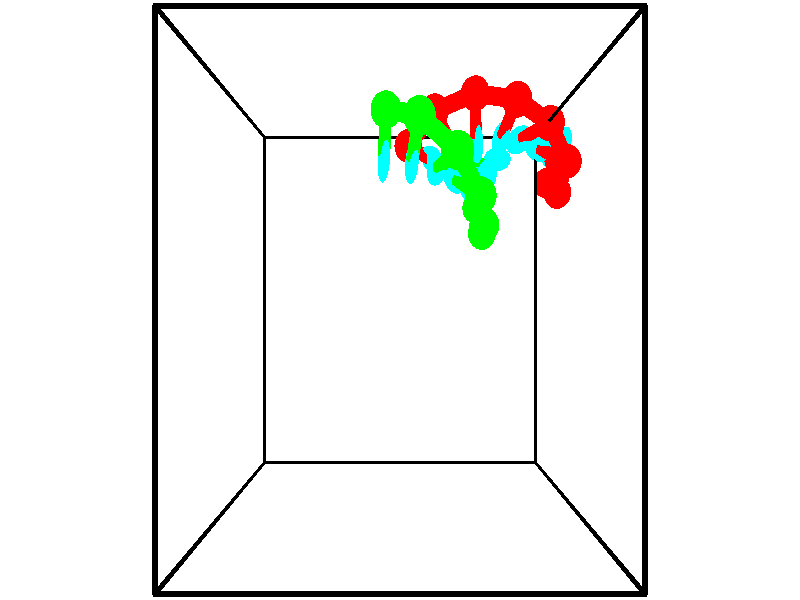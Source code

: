 // switches for output
#declare DRAW_BASES = 1; // possible values are 0, 1; only relevant for DNA ribbons
#declare DRAW_BASES_TYPE = 3; // possible values are 1, 2, 3; only relevant for DNA ribbons
#declare DRAW_FOG = 0; // set to 1 to enable fog

#include "colors.inc"

#include "transforms.inc"
background { rgb <1, 1, 1>}

#default {
   normal{
       ripples 0.25
       frequency 0.20
       turbulence 0.2
       lambda 5
   }
	finish {
		phong 0.1
		phong_size 40.
	}
}

// original window dimensions: 1024x640


// camera settings

camera {
	sky <-0, 1, 0>
	up <-0, 1, 0>
	right 1.6 * <1, 0, 0>
	location <2.5, 2.5, 11.1562>
	look_at <2.5, 2.5, 2.5>
	direction <0, 0, -8.6562>
	angle 67.0682
}


# declare cpy_camera_pos = <2.5, 2.5, 11.1562>;
# if (DRAW_FOG = 1)
fog {
	fog_type 2
	up vnormalize(cpy_camera_pos)
	color rgbt<1,1,1,0.3>
	distance 1e-5
	fog_alt 3e-3
	fog_offset 4
}
# end


// LIGHTS

# declare lum = 6;
global_settings {
	ambient_light rgb lum * <0.05, 0.05, 0.05>
	max_trace_level 15
}# declare cpy_direct_light_amount = 0.25;
light_source
{	1000 * <-1, -1, 1>,
	rgb lum * cpy_direct_light_amount
	parallel
}

light_source
{	1000 * <1, 1, -1>,
	rgb lum * cpy_direct_light_amount
	parallel
}

// strand 0

// nucleotide -1

// particle -1
sphere {
	<5.408115, 4.434073, -0.831866> 0.250000
	pigment { color rgbt <1,0,0,0> }
	no_shadow
}
cylinder {
	<5.523373, 4.751160, -0.616989>,  <5.592527, 4.941411, -0.488063>, 0.100000
	pigment { color rgbt <1,0,0,0> }
	no_shadow
}
cylinder {
	<5.523373, 4.751160, -0.616989>,  <5.408115, 4.434073, -0.831866>, 0.100000
	pigment { color rgbt <1,0,0,0> }
	no_shadow
}

// particle -1
sphere {
	<5.523373, 4.751160, -0.616989> 0.100000
	pigment { color rgbt <1,0,0,0> }
	no_shadow
}
sphere {
	0, 1
	scale<0.080000,0.200000,0.300000>
	matrix <-0.820660, -0.084652, 0.565112,
		0.493448, -0.603684, 0.626158,
		0.288143, 0.792716, 0.537191,
		5.609816, 4.988975, -0.455832>
	pigment { color rgbt <0,1,1,0> }
	no_shadow
}
cylinder {
	<5.444553, 4.174750, -0.143938>,  <5.408115, 4.434073, -0.831866>, 0.130000
	pigment { color rgbt <1,0,0,0> }
	no_shadow
}

// nucleotide -1

// particle -1
sphere {
	<5.444553, 4.174750, -0.143938> 0.250000
	pigment { color rgbt <1,0,0,0> }
	no_shadow
}
cylinder {
	<5.351986, 4.560986, -0.191410>,  <5.296446, 4.792727, -0.219893>, 0.100000
	pigment { color rgbt <1,0,0,0> }
	no_shadow
}
cylinder {
	<5.351986, 4.560986, -0.191410>,  <5.444553, 4.174750, -0.143938>, 0.100000
	pigment { color rgbt <1,0,0,0> }
	no_shadow
}

// particle -1
sphere {
	<5.351986, 4.560986, -0.191410> 0.100000
	pigment { color rgbt <1,0,0,0> }
	no_shadow
}
sphere {
	0, 1
	scale<0.080000,0.200000,0.300000>
	matrix <-0.838587, -0.136148, 0.527480,
		0.493170, 0.221591, 0.841237,
		-0.231417, 0.965589, -0.118679,
		5.282561, 4.850662, -0.227014>
	pigment { color rgbt <0,1,1,0> }
	no_shadow
}
cylinder {
	<5.441235, 4.532242, 0.521435>,  <5.444553, 4.174750, -0.143938>, 0.130000
	pigment { color rgbt <1,0,0,0> }
	no_shadow
}

// nucleotide -1

// particle -1
sphere {
	<5.441235, 4.532242, 0.521435> 0.250000
	pigment { color rgbt <1,0,0,0> }
	no_shadow
}
cylinder {
	<5.203255, 4.703617, 0.249413>,  <5.060467, 4.806442, 0.086199>, 0.100000
	pigment { color rgbt <1,0,0,0> }
	no_shadow
}
cylinder {
	<5.203255, 4.703617, 0.249413>,  <5.441235, 4.532242, 0.521435>, 0.100000
	pigment { color rgbt <1,0,0,0> }
	no_shadow
}

// particle -1
sphere {
	<5.203255, 4.703617, 0.249413> 0.100000
	pigment { color rgbt <1,0,0,0> }
	no_shadow
}
sphere {
	0, 1
	scale<0.080000,0.200000,0.300000>
	matrix <-0.789124, -0.150608, 0.595484,
		0.152705, 0.890932, 0.427693,
		-0.594949, 0.428436, -0.680057,
		5.024770, 4.832148, 0.045395>
	pigment { color rgbt <0,1,1,0> }
	no_shadow
}
cylinder {
	<5.056890, 5.016212, 0.848576>,  <5.441235, 4.532242, 0.521435>, 0.130000
	pigment { color rgbt <1,0,0,0> }
	no_shadow
}

// nucleotide -1

// particle -1
sphere {
	<5.056890, 5.016212, 0.848576> 0.250000
	pigment { color rgbt <1,0,0,0> }
	no_shadow
}
cylinder {
	<4.818066, 4.948483, 0.534927>,  <4.674771, 4.907845, 0.346738>, 0.100000
	pigment { color rgbt <1,0,0,0> }
	no_shadow
}
cylinder {
	<4.818066, 4.948483, 0.534927>,  <5.056890, 5.016212, 0.848576>, 0.100000
	pigment { color rgbt <1,0,0,0> }
	no_shadow
}

// particle -1
sphere {
	<4.818066, 4.948483, 0.534927> 0.100000
	pigment { color rgbt <1,0,0,0> }
	no_shadow
}
sphere {
	0, 1
	scale<0.080000,0.200000,0.300000>
	matrix <-0.787455, -0.062809, 0.613164,
		-0.153073, 0.983557, -0.095834,
		-0.597062, -0.169324, -0.784121,
		4.638947, 4.897686, 0.299691>
	pigment { color rgbt <0,1,1,0> }
	no_shadow
}
cylinder {
	<4.477324, 5.321844, 0.970349>,  <5.056890, 5.016212, 0.848576>, 0.130000
	pigment { color rgbt <1,0,0,0> }
	no_shadow
}

// nucleotide -1

// particle -1
sphere {
	<4.477324, 5.321844, 0.970349> 0.250000
	pigment { color rgbt <1,0,0,0> }
	no_shadow
}
cylinder {
	<4.366226, 5.059669, 0.689419>,  <4.299567, 4.902365, 0.520861>, 0.100000
	pigment { color rgbt <1,0,0,0> }
	no_shadow
}
cylinder {
	<4.366226, 5.059669, 0.689419>,  <4.477324, 5.321844, 0.970349>, 0.100000
	pigment { color rgbt <1,0,0,0> }
	no_shadow
}

// particle -1
sphere {
	<4.366226, 5.059669, 0.689419> 0.100000
	pigment { color rgbt <1,0,0,0> }
	no_shadow
}
sphere {
	0, 1
	scale<0.080000,0.200000,0.300000>
	matrix <-0.870557, -0.137395, 0.472496,
		-0.406187, 0.742648, -0.532434,
		-0.277745, -0.655436, -0.702325,
		4.282903, 4.863039, 0.478721>
	pigment { color rgbt <0,1,1,0> }
	no_shadow
}
cylinder {
	<3.803283, 5.485253, 0.688577>,  <4.477324, 5.321844, 0.970349>, 0.130000
	pigment { color rgbt <1,0,0,0> }
	no_shadow
}

// nucleotide -1

// particle -1
sphere {
	<3.803283, 5.485253, 0.688577> 0.250000
	pigment { color rgbt <1,0,0,0> }
	no_shadow
}
cylinder {
	<3.826859, 5.100739, 0.580906>,  <3.841004, 4.870030, 0.516303>, 0.100000
	pigment { color rgbt <1,0,0,0> }
	no_shadow
}
cylinder {
	<3.826859, 5.100739, 0.580906>,  <3.803283, 5.485253, 0.688577>, 0.100000
	pigment { color rgbt <1,0,0,0> }
	no_shadow
}

// particle -1
sphere {
	<3.826859, 5.100739, 0.580906> 0.100000
	pigment { color rgbt <1,0,0,0> }
	no_shadow
}
sphere {
	0, 1
	scale<0.080000,0.200000,0.300000>
	matrix <-0.907758, -0.163799, 0.386194,
		-0.415334, 0.221586, -0.882268,
		0.058940, -0.961286, -0.269178,
		3.844540, 4.812353, 0.500153>
	pigment { color rgbt <0,1,1,0> }
	no_shadow
}
cylinder {
	<3.117858, 5.292878, 0.458089>,  <3.803283, 5.485253, 0.688577>, 0.130000
	pigment { color rgbt <1,0,0,0> }
	no_shadow
}

// nucleotide -1

// particle -1
sphere {
	<3.117858, 5.292878, 0.458089> 0.250000
	pigment { color rgbt <1,0,0,0> }
	no_shadow
}
cylinder {
	<3.298210, 4.950424, 0.559078>,  <3.406421, 4.744952, 0.619672>, 0.100000
	pigment { color rgbt <1,0,0,0> }
	no_shadow
}
cylinder {
	<3.298210, 4.950424, 0.559078>,  <3.117858, 5.292878, 0.458089>, 0.100000
	pigment { color rgbt <1,0,0,0> }
	no_shadow
}

// particle -1
sphere {
	<3.298210, 4.950424, 0.559078> 0.100000
	pigment { color rgbt <1,0,0,0> }
	no_shadow
}
sphere {
	0, 1
	scale<0.080000,0.200000,0.300000>
	matrix <-0.822881, -0.289112, 0.489163,
		-0.345796, -0.428309, -0.834851,
		0.450878, -0.856134, 0.252473,
		3.433474, 4.693584, 0.634820>
	pigment { color rgbt <0,1,1,0> }
	no_shadow
}
cylinder {
	<2.650284, 4.820344, 0.234540>,  <3.117858, 5.292878, 0.458089>, 0.130000
	pigment { color rgbt <1,0,0,0> }
	no_shadow
}

// nucleotide -1

// particle -1
sphere {
	<2.650284, 4.820344, 0.234540> 0.250000
	pigment { color rgbt <1,0,0,0> }
	no_shadow
}
cylinder {
	<2.887302, 4.645950, 0.505482>,  <3.029513, 4.541314, 0.668047>, 0.100000
	pigment { color rgbt <1,0,0,0> }
	no_shadow
}
cylinder {
	<2.887302, 4.645950, 0.505482>,  <2.650284, 4.820344, 0.234540>, 0.100000
	pigment { color rgbt <1,0,0,0> }
	no_shadow
}

// particle -1
sphere {
	<2.887302, 4.645950, 0.505482> 0.100000
	pigment { color rgbt <1,0,0,0> }
	no_shadow
}
sphere {
	0, 1
	scale<0.080000,0.200000,0.300000>
	matrix <-0.803782, -0.264524, 0.532880,
		-0.053151, -0.860201, -0.507178,
		0.592545, -0.435984, 0.677354,
		3.065066, 4.515155, 0.708688>
	pigment { color rgbt <0,1,1,0> }
	no_shadow
}
// strand 1

// nucleotide -1

// particle -1
sphere {
	<2.272837, 5.068092, 1.385098> 0.250000
	pigment { color rgbt <0,1,0,0> }
	no_shadow
}
cylinder {
	<2.253578, 4.669910, 1.417971>,  <2.242023, 4.431002, 1.437694>, 0.100000
	pigment { color rgbt <0,1,0,0> }
	no_shadow
}
cylinder {
	<2.253578, 4.669910, 1.417971>,  <2.272837, 5.068092, 1.385098>, 0.100000
	pigment { color rgbt <0,1,0,0> }
	no_shadow
}

// particle -1
sphere {
	<2.253578, 4.669910, 1.417971> 0.100000
	pigment { color rgbt <0,1,0,0> }
	no_shadow
}
sphere {
	0, 1
	scale<0.080000,0.200000,0.300000>
	matrix <0.938404, -0.073267, -0.337684,
		0.342170, 0.060860, 0.937665,
		-0.048148, -0.995454, 0.082181,
		2.239134, 4.371274, 1.442625>
	pigment { color rgbt <0,1,1,0> }
	no_shadow
}
cylinder {
	<2.797202, 4.849366, 1.934025>,  <2.272837, 5.068092, 1.385098>, 0.130000
	pigment { color rgbt <0,1,0,0> }
	no_shadow
}

// nucleotide -1

// particle -1
sphere {
	<2.797202, 4.849366, 1.934025> 0.250000
	pigment { color rgbt <0,1,0,0> }
	no_shadow
}
cylinder {
	<2.734581, 4.550076, 1.676142>,  <2.697008, 4.370501, 1.521412>, 0.100000
	pigment { color rgbt <0,1,0,0> }
	no_shadow
}
cylinder {
	<2.734581, 4.550076, 1.676142>,  <2.797202, 4.849366, 1.934025>, 0.100000
	pigment { color rgbt <0,1,0,0> }
	no_shadow
}

// particle -1
sphere {
	<2.734581, 4.550076, 1.676142> 0.100000
	pigment { color rgbt <0,1,0,0> }
	no_shadow
}
sphere {
	0, 1
	scale<0.080000,0.200000,0.300000>
	matrix <0.937985, 0.091794, -0.334302,
		0.309314, -0.657062, 0.687455,
		-0.156552, -0.748227, -0.644708,
		2.687615, 4.325607, 1.482729>
	pigment { color rgbt <0,1,1,0> }
	no_shadow
}
cylinder {
	<3.376487, 4.396637, 1.991762>,  <2.797202, 4.849366, 1.934025>, 0.130000
	pigment { color rgbt <0,1,0,0> }
	no_shadow
}

// nucleotide -1

// particle -1
sphere {
	<3.376487, 4.396637, 1.991762> 0.250000
	pigment { color rgbt <0,1,0,0> }
	no_shadow
}
cylinder {
	<3.213722, 4.319355, 1.634642>,  <3.116063, 4.272985, 1.420369>, 0.100000
	pigment { color rgbt <0,1,0,0> }
	no_shadow
}
cylinder {
	<3.213722, 4.319355, 1.634642>,  <3.376487, 4.396637, 1.991762>, 0.100000
	pigment { color rgbt <0,1,0,0> }
	no_shadow
}

// particle -1
sphere {
	<3.213722, 4.319355, 1.634642> 0.100000
	pigment { color rgbt <0,1,0,0> }
	no_shadow
}
sphere {
	0, 1
	scale<0.080000,0.200000,0.300000>
	matrix <0.886973, 0.150116, -0.436742,
		0.218405, -0.969606, 0.110285,
		-0.406912, -0.193206, -0.892801,
		3.091649, 4.261393, 1.366801>
	pigment { color rgbt <0,1,1,0> }
	no_shadow
}
cylinder {
	<3.773855, 3.875168, 1.617787>,  <3.376487, 4.396637, 1.991762>, 0.130000
	pigment { color rgbt <0,1,0,0> }
	no_shadow
}

// nucleotide -1

// particle -1
sphere {
	<3.773855, 3.875168, 1.617787> 0.250000
	pigment { color rgbt <0,1,0,0> }
	no_shadow
}
cylinder {
	<3.564339, 4.055069, 1.328411>,  <3.438629, 4.163010, 1.154786>, 0.100000
	pigment { color rgbt <0,1,0,0> }
	no_shadow
}
cylinder {
	<3.564339, 4.055069, 1.328411>,  <3.773855, 3.875168, 1.617787>, 0.100000
	pigment { color rgbt <0,1,0,0> }
	no_shadow
}

// particle -1
sphere {
	<3.564339, 4.055069, 1.328411> 0.100000
	pigment { color rgbt <0,1,0,0> }
	no_shadow
}
sphere {
	0, 1
	scale<0.080000,0.200000,0.300000>
	matrix <0.835562, 0.106002, -0.539072,
		-0.165764, -0.886840, -0.431320,
		-0.523791, 0.449753, -0.723439,
		3.407201, 4.189995, 1.111379>
	pigment { color rgbt <0,1,1,0> }
	no_shadow
}
cylinder {
	<3.923170, 3.551687, 0.964804>,  <3.773855, 3.875168, 1.617787>, 0.130000
	pigment { color rgbt <0,1,0,0> }
	no_shadow
}

// nucleotide -1

// particle -1
sphere {
	<3.923170, 3.551687, 0.964804> 0.250000
	pigment { color rgbt <0,1,0,0> }
	no_shadow
}
cylinder {
	<3.772377, 3.899441, 0.837021>,  <3.681901, 4.108093, 0.760351>, 0.100000
	pigment { color rgbt <0,1,0,0> }
	no_shadow
}
cylinder {
	<3.772377, 3.899441, 0.837021>,  <3.923170, 3.551687, 0.964804>, 0.100000
	pigment { color rgbt <0,1,0,0> }
	no_shadow
}

// particle -1
sphere {
	<3.772377, 3.899441, 0.837021> 0.100000
	pigment { color rgbt <0,1,0,0> }
	no_shadow
}
sphere {
	0, 1
	scale<0.080000,0.200000,0.300000>
	matrix <0.809871, 0.142039, -0.569152,
		-0.449438, -0.473280, -0.757636,
		-0.376982, 0.869386, -0.319458,
		3.659282, 4.160256, 0.741184>
	pigment { color rgbt <0,1,1,0> }
	no_shadow
}
cylinder {
	<3.985709, 3.509101, 0.205398>,  <3.923170, 3.551687, 0.964804>, 0.130000
	pigment { color rgbt <0,1,0,0> }
	no_shadow
}

// nucleotide -1

// particle -1
sphere {
	<3.985709, 3.509101, 0.205398> 0.250000
	pigment { color rgbt <0,1,0,0> }
	no_shadow
}
cylinder {
	<3.928375, 3.893265, 0.300953>,  <3.893975, 4.123763, 0.358286>, 0.100000
	pigment { color rgbt <0,1,0,0> }
	no_shadow
}
cylinder {
	<3.928375, 3.893265, 0.300953>,  <3.985709, 3.509101, 0.205398>, 0.100000
	pigment { color rgbt <0,1,0,0> }
	no_shadow
}

// particle -1
sphere {
	<3.928375, 3.893265, 0.300953> 0.100000
	pigment { color rgbt <0,1,0,0> }
	no_shadow
}
sphere {
	0, 1
	scale<0.080000,0.200000,0.300000>
	matrix <0.701805, 0.268829, -0.659697,
		-0.697800, 0.073096, -0.712553,
		-0.143334, 0.960410, 0.238888,
		3.885375, 4.181388, 0.372619>
	pigment { color rgbt <0,1,1,0> }
	no_shadow
}
cylinder {
	<3.952126, 3.976544, -0.466083>,  <3.985709, 3.509101, 0.205398>, 0.130000
	pigment { color rgbt <0,1,0,0> }
	no_shadow
}

// nucleotide -1

// particle -1
sphere {
	<3.952126, 3.976544, -0.466083> 0.250000
	pigment { color rgbt <0,1,0,0> }
	no_shadow
}
cylinder {
	<4.033966, 4.220268, -0.159651>,  <4.083070, 4.366503, 0.024209>, 0.100000
	pigment { color rgbt <0,1,0,0> }
	no_shadow
}
cylinder {
	<4.033966, 4.220268, -0.159651>,  <3.952126, 3.976544, -0.466083>, 0.100000
	pigment { color rgbt <0,1,0,0> }
	no_shadow
}

// particle -1
sphere {
	<4.033966, 4.220268, -0.159651> 0.100000
	pigment { color rgbt <0,1,0,0> }
	no_shadow
}
sphere {
	0, 1
	scale<0.080000,0.200000,0.300000>
	matrix <0.725545, 0.430948, -0.536533,
		-0.657056, 0.665601, -0.353911,
		0.204600, 0.609311, 0.766080,
		4.095346, 4.403061, 0.070173>
	pigment { color rgbt <0,1,1,0> }
	no_shadow
}
cylinder {
	<3.860424, 4.639458, -0.679777>,  <3.952126, 3.976544, -0.466083>, 0.130000
	pigment { color rgbt <0,1,0,0> }
	no_shadow
}

// nucleotide -1

// particle -1
sphere {
	<3.860424, 4.639458, -0.679777> 0.250000
	pigment { color rgbt <0,1,0,0> }
	no_shadow
}
cylinder {
	<4.121475, 4.671001, -0.378351>,  <4.278106, 4.689928, -0.197496>, 0.100000
	pigment { color rgbt <0,1,0,0> }
	no_shadow
}
cylinder {
	<4.121475, 4.671001, -0.378351>,  <3.860424, 4.639458, -0.679777>, 0.100000
	pigment { color rgbt <0,1,0,0> }
	no_shadow
}

// particle -1
sphere {
	<4.121475, 4.671001, -0.378351> 0.100000
	pigment { color rgbt <0,1,0,0> }
	no_shadow
}
sphere {
	0, 1
	scale<0.080000,0.200000,0.300000>
	matrix <0.527063, 0.667249, -0.526292,
		-0.544318, 0.740648, 0.393901,
		0.652627, 0.078859, 0.753564,
		4.317264, 4.694659, -0.152282>
	pigment { color rgbt <0,1,1,0> }
	no_shadow
}
// box output
cylinder {
	<0.000000, 0.000000, 0.000000>,  <5.000000, 0.000000, 0.000000>, 0.025000
	pigment { color rgbt <0,0,0,0> }
	no_shadow
}
cylinder {
	<0.000000, 0.000000, 0.000000>,  <0.000000, 5.000000, 0.000000>, 0.025000
	pigment { color rgbt <0,0,0,0> }
	no_shadow
}
cylinder {
	<0.000000, 0.000000, 0.000000>,  <0.000000, 0.000000, 5.000000>, 0.025000
	pigment { color rgbt <0,0,0,0> }
	no_shadow
}
cylinder {
	<5.000000, 5.000000, 5.000000>,  <0.000000, 5.000000, 5.000000>, 0.025000
	pigment { color rgbt <0,0,0,0> }
	no_shadow
}
cylinder {
	<5.000000, 5.000000, 5.000000>,  <5.000000, 0.000000, 5.000000>, 0.025000
	pigment { color rgbt <0,0,0,0> }
	no_shadow
}
cylinder {
	<5.000000, 5.000000, 5.000000>,  <5.000000, 5.000000, 0.000000>, 0.025000
	pigment { color rgbt <0,0,0,0> }
	no_shadow
}
cylinder {
	<0.000000, 0.000000, 5.000000>,  <0.000000, 5.000000, 5.000000>, 0.025000
	pigment { color rgbt <0,0,0,0> }
	no_shadow
}
cylinder {
	<0.000000, 0.000000, 5.000000>,  <5.000000, 0.000000, 5.000000>, 0.025000
	pigment { color rgbt <0,0,0,0> }
	no_shadow
}
cylinder {
	<5.000000, 5.000000, 0.000000>,  <0.000000, 5.000000, 0.000000>, 0.025000
	pigment { color rgbt <0,0,0,0> }
	no_shadow
}
cylinder {
	<5.000000, 5.000000, 0.000000>,  <5.000000, 0.000000, 0.000000>, 0.025000
	pigment { color rgbt <0,0,0,0> }
	no_shadow
}
cylinder {
	<5.000000, 0.000000, 5.000000>,  <5.000000, 0.000000, 0.000000>, 0.025000
	pigment { color rgbt <0,0,0,0> }
	no_shadow
}
cylinder {
	<0.000000, 5.000000, 0.000000>,  <0.000000, 5.000000, 5.000000>, 0.025000
	pigment { color rgbt <0,0,0,0> }
	no_shadow
}
// end of box output
